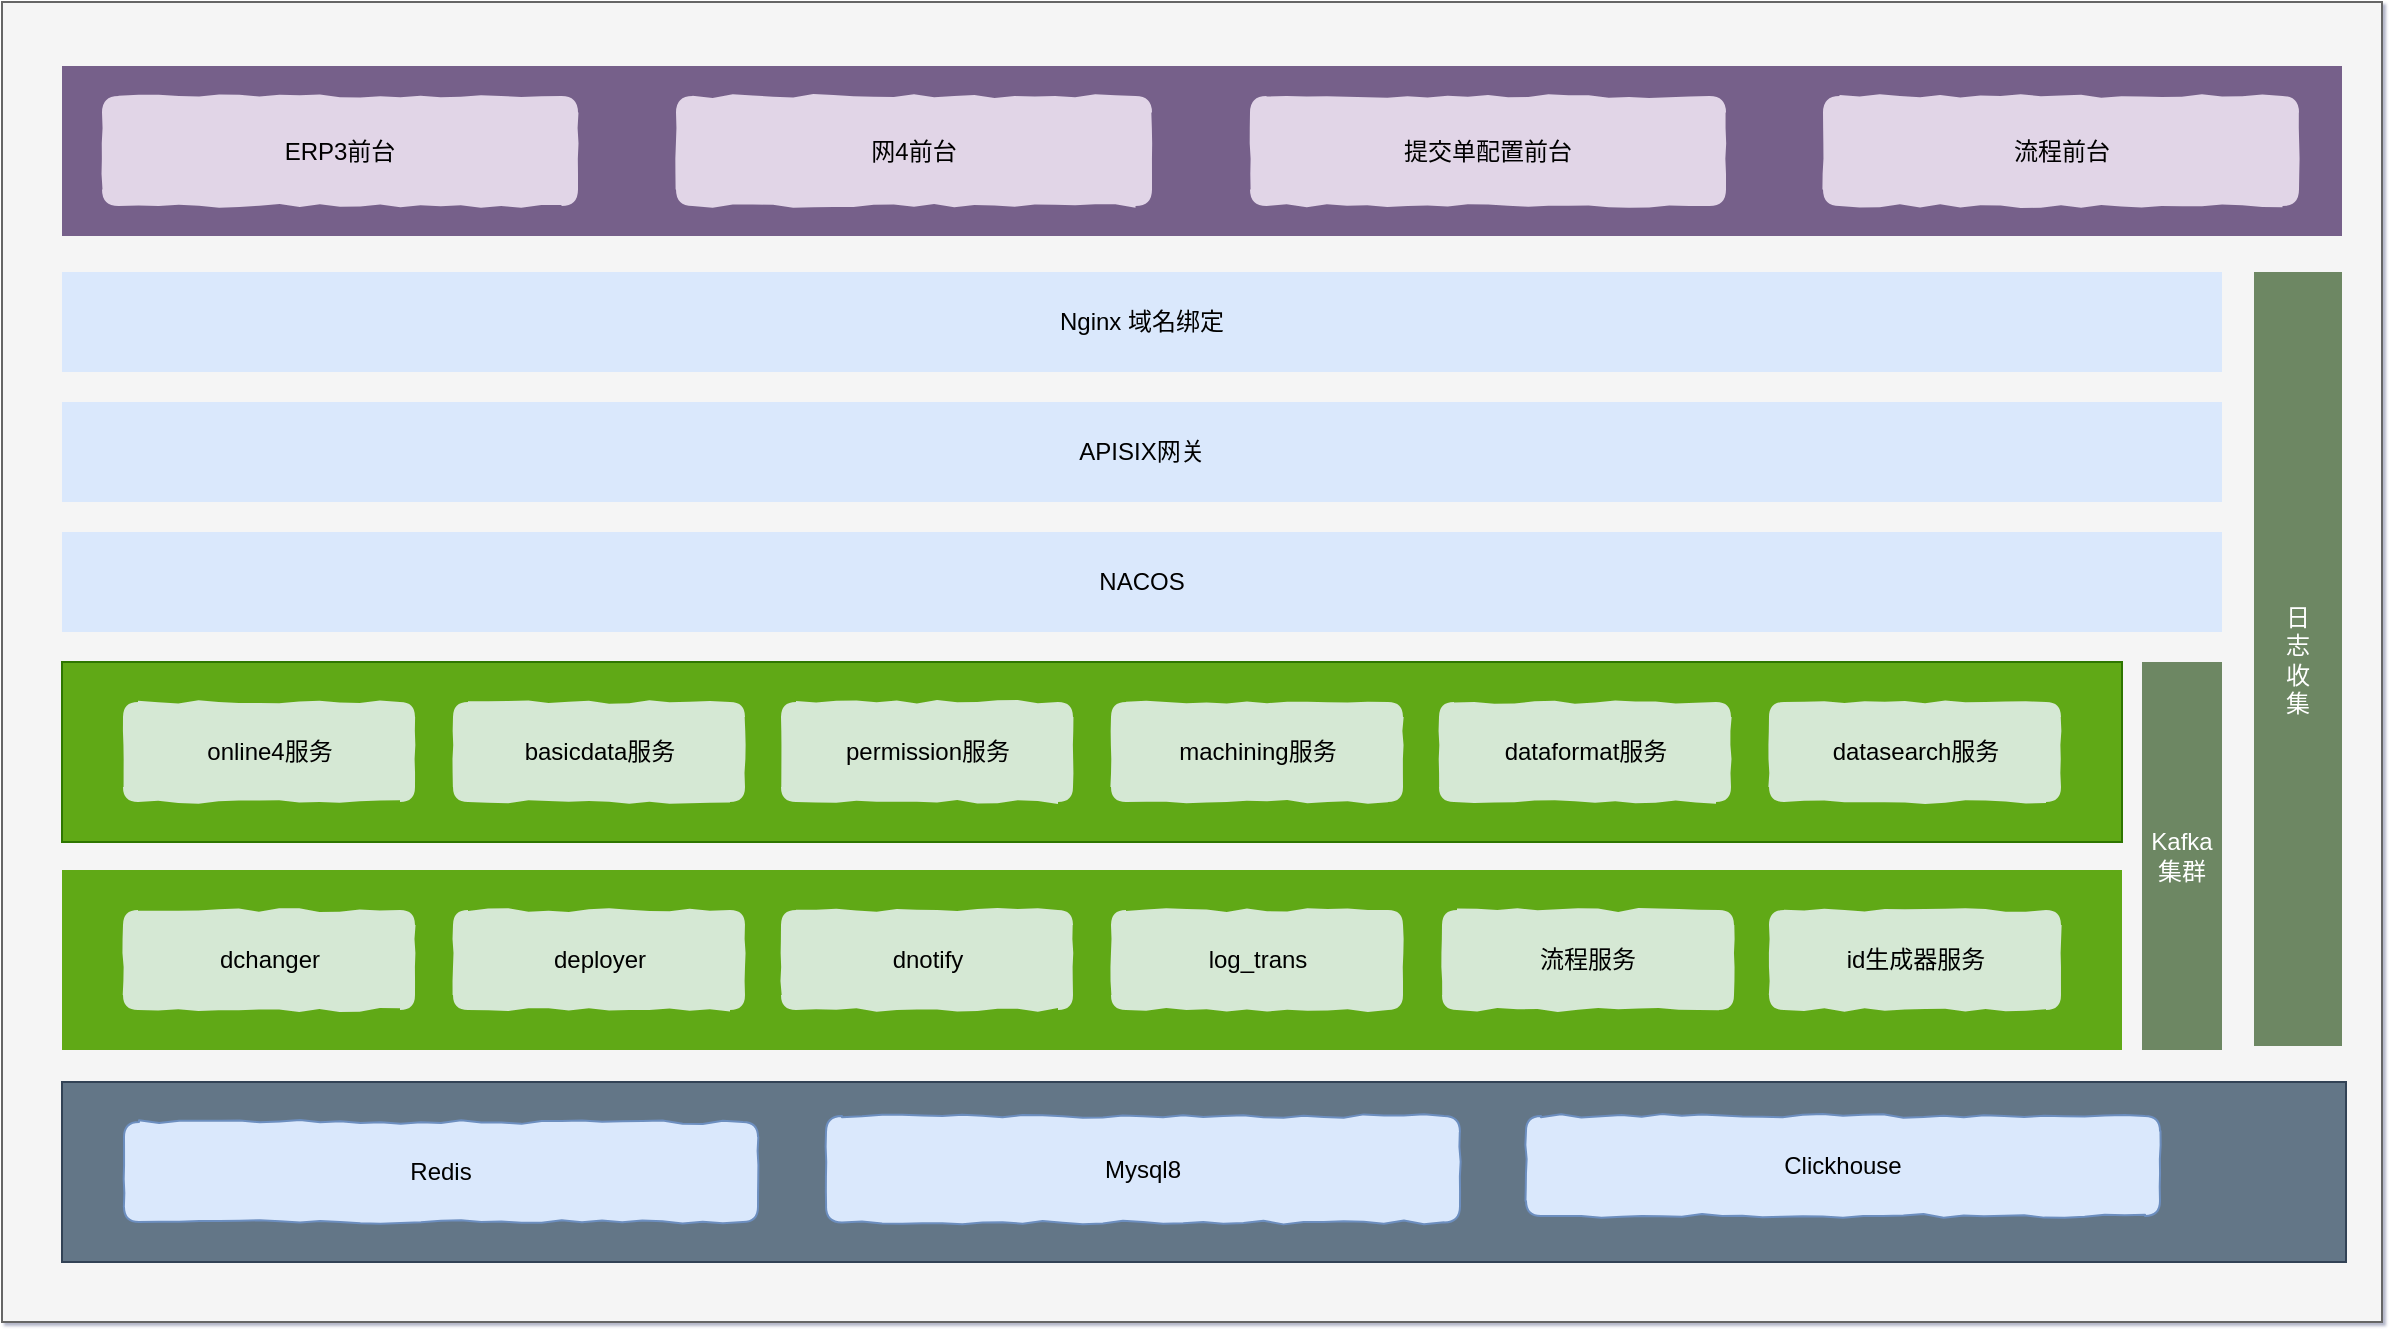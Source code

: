 <mxfile version="12.2.4" pages="1"><diagram id="lxgo1HLjxJ1TeKoWqaYg" name="第 1 页"><mxGraphModel dx="1280" dy="592" grid="0" gridSize="10" guides="1" tooltips="1" connect="1" arrows="1" fold="1" page="1" pageScale="1" pageWidth="2339" pageHeight="3300" background="none" math="0" shadow="1"><root><mxCell id="0"/><mxCell id="1" parent="0"/><mxCell id="2" value="" style="rounded=0;whiteSpace=wrap;html=1;fillColor=#f5f5f5;strokeColor=#666666;shadow=0;comic=0;glass=0;fontColor=#333333;" parent="1" vertex="1"><mxGeometry x="90" y="60" width="1190" height="660" as="geometry"/></mxCell><mxCell id="3" value="" style="rounded=0;whiteSpace=wrap;html=1;align=left;fillColor=#76608a;strokeColor=none;fontColor=#ffffff;shadow=0;comic=0;glass=0;" parent="1" vertex="1"><mxGeometry x="120" y="92" width="1140" height="85" as="geometry"/></mxCell><mxCell id="4" value="ERP3前台" style="rounded=1;whiteSpace=wrap;html=1;fillColor=#e1d5e7;strokeColor=none;shadow=0;comic=1;glass=0;flipH=0;" parent="1" vertex="1"><mxGeometry x="140" y="107" width="238" height="55" as="geometry"/></mxCell><mxCell id="5" value="网4前台" style="rounded=1;whiteSpace=wrap;html=1;fillColor=#e1d5e7;strokeColor=none;shadow=0;comic=1;glass=0;flipH=0;" parent="1" vertex="1"><mxGeometry x="427" y="107" width="238" height="55" as="geometry"/></mxCell><mxCell id="6" value="APISIX网关" style="rounded=0;whiteSpace=wrap;html=1;fillColor=#dae8fc;strokeColor=none;shadow=0;comic=0;glass=0;" parent="1" vertex="1"><mxGeometry x="120" y="260" width="1080" height="50" as="geometry"/></mxCell><mxCell id="7" value="流程前台" style="rounded=1;whiteSpace=wrap;html=1;fillColor=#e1d5e7;strokeColor=none;shadow=0;comic=1;glass=0;flipH=0;" parent="1" vertex="1"><mxGeometry x="1000.5" y="107" width="238" height="55" as="geometry"/></mxCell><mxCell id="8" value="" style="rounded=0;whiteSpace=wrap;html=1;fillColor=#60a917;strokeColor=#2D7600;fontColor=#ffffff;shadow=0;comic=0;glass=0;" parent="1" vertex="1"><mxGeometry x="120" y="390" width="1030" height="90" as="geometry"/></mxCell><mxCell id="9" value="online4服务" style="rounded=1;whiteSpace=wrap;html=1;fillColor=#D5E8D4;strokeColor=none;shadow=0;comic=1;glass=0;" parent="1" vertex="1"><mxGeometry x="150.5" y="410" width="146" height="50" as="geometry"/></mxCell><mxCell id="10" value="NACOS" style="rounded=0;whiteSpace=wrap;html=1;fillColor=#dae8fc;strokeColor=none;shadow=0;comic=0;glass=0;" parent="1" vertex="1"><mxGeometry x="120" y="325" width="1080" height="50" as="geometry"/></mxCell><mxCell id="12" value="basicdata服务" style="rounded=1;whiteSpace=wrap;html=1;fillColor=#D5E8D4;strokeColor=none;shadow=0;comic=1;glass=0;" parent="1" vertex="1"><mxGeometry x="315.5" y="410" width="146" height="50" as="geometry"/></mxCell><mxCell id="13" value="permission服务" style="rounded=1;whiteSpace=wrap;html=1;fillColor=#D5E8D4;strokeColor=none;shadow=0;comic=1;glass=0;" parent="1" vertex="1"><mxGeometry x="479.5" y="410" width="146" height="50" as="geometry"/></mxCell><mxCell id="14" value="machining服务" style="rounded=1;whiteSpace=wrap;html=1;fillColor=#D5E8D4;strokeColor=none;shadow=0;comic=1;glass=0;" parent="1" vertex="1"><mxGeometry x="644.5" y="410" width="146" height="50" as="geometry"/></mxCell><mxCell id="18" value="datasearch服务" style="rounded=1;whiteSpace=wrap;html=1;fillColor=#D5E8D4;strokeColor=none;shadow=0;comic=1;glass=0;" parent="1" vertex="1"><mxGeometry x="973.5" y="410" width="146" height="50" as="geometry"/></mxCell><mxCell id="19" value="dataformat服务" style="rounded=1;whiteSpace=wrap;html=1;fillColor=#D5E8D4;strokeColor=none;shadow=0;comic=1;glass=0;" parent="1" vertex="1"><mxGeometry x="808.5" y="410" width="146" height="50" as="geometry"/></mxCell><mxCell id="20" value="" style="rounded=0;whiteSpace=wrap;html=1;fillColor=#60a917;strokeColor=none;fontColor=#ffffff;shadow=0;comic=0;glass=0;" parent="1" vertex="1"><mxGeometry x="120" y="494" width="1030" height="90" as="geometry"/></mxCell><mxCell id="26" value="log_trans" style="rounded=1;whiteSpace=wrap;html=1;fillColor=#d5e8d4;strokeColor=none;shadow=0;comic=1;glass=0;" parent="1" vertex="1"><mxGeometry x="644.5" y="514" width="146" height="50" as="geometry"/></mxCell><mxCell id="27" value="Nginx 域名绑定" style="rounded=0;whiteSpace=wrap;html=1;fillColor=#dae8fc;strokeColor=none;shadow=0;comic=0;glass=0;" parent="1" vertex="1"><mxGeometry x="120" y="195" width="1080" height="50" as="geometry"/></mxCell><mxCell id="30" value="提交单配置前台" style="rounded=1;whiteSpace=wrap;html=1;fillColor=#e1d5e7;strokeColor=none;shadow=0;comic=1;glass=0;flipH=0;" parent="1" vertex="1"><mxGeometry x="714" y="107" width="238" height="55" as="geometry"/></mxCell><mxCell id="31" value="dchanger" style="rounded=1;whiteSpace=wrap;html=1;fillColor=#d5e8d4;strokeColor=none;shadow=0;comic=1;glass=0;" parent="1" vertex="1"><mxGeometry x="150.5" y="514" width="146" height="50" as="geometry"/></mxCell><mxCell id="32" value="deployer" style="rounded=1;whiteSpace=wrap;html=1;fillColor=#d5e8d4;strokeColor=none;shadow=0;comic=1;glass=0;" parent="1" vertex="1"><mxGeometry x="315.5" y="514" width="146" height="50" as="geometry"/></mxCell><mxCell id="33" value="dnotify" style="rounded=1;whiteSpace=wrap;html=1;fillColor=#d5e8d4;strokeColor=none;shadow=0;comic=1;glass=0;" parent="1" vertex="1"><mxGeometry x="479.5" y="514" width="146" height="50" as="geometry"/></mxCell><mxCell id="39" value="" style="rounded=0;whiteSpace=wrap;html=1;fillColor=#647687;strokeColor=#314354;fontColor=#ffffff;shadow=0;comic=0;glass=0;" parent="1" vertex="1"><mxGeometry x="120" y="600" width="1142" height="90" as="geometry"/></mxCell><mxCell id="40" value="Redis" style="rounded=1;whiteSpace=wrap;html=1;fillColor=#dae8fc;strokeColor=#6c8ebf;shadow=0;comic=1;glass=0;" parent="1" vertex="1"><mxGeometry x="151" y="620" width="317" height="50" as="geometry"/></mxCell><mxCell id="41" value="Mysql8" style="rounded=1;whiteSpace=wrap;html=1;fillColor=#dae8fc;strokeColor=#6c8ebf;shadow=0;comic=1;glass=0;aspect=fixed;" parent="1" vertex="1"><mxGeometry x="502" y="617" width="317" height="53.19" as="geometry"/></mxCell><mxCell id="43" value="Clickhouse" style="rounded=1;whiteSpace=wrap;html=1;fillColor=#dae8fc;strokeColor=#6c8ebf;shadow=0;comic=1;glass=0;" parent="1" vertex="1"><mxGeometry x="852" y="617" width="317" height="50" as="geometry"/></mxCell><mxCell id="53" value="流程服务" style="rounded=1;whiteSpace=wrap;html=1;fillColor=#d5e8d4;strokeColor=none;shadow=0;comic=1;glass=0;" parent="1" vertex="1"><mxGeometry x="810" y="514" width="146" height="50" as="geometry"/></mxCell><mxCell id="54" value="id生成器服务" style="rounded=1;whiteSpace=wrap;html=1;fillColor=#D5E8D4;strokeColor=none;shadow=0;comic=1;glass=0;" parent="1" vertex="1"><mxGeometry x="973.5" y="514" width="146" height="50" as="geometry"/></mxCell><mxCell id="56" value="Kafka&lt;br&gt;集群" style="rounded=0;whiteSpace=wrap;html=1;fillColor=#6d8764;strokeColor=none;shadow=0;comic=0;glass=0;fontColor=#ffffff;" parent="1" vertex="1"><mxGeometry x="1160" y="390" width="40" height="194" as="geometry"/></mxCell><mxCell id="57" value="日&lt;br&gt;志&lt;br&gt;收&lt;br&gt;集" style="rounded=0;whiteSpace=wrap;html=1;fillColor=#6d8764;strokeColor=none;shadow=0;comic=0;glass=0;fontColor=#ffffff;" parent="1" vertex="1"><mxGeometry x="1216" y="195" width="44" height="387" as="geometry"/></mxCell></root></mxGraphModel></diagram></mxfile>
